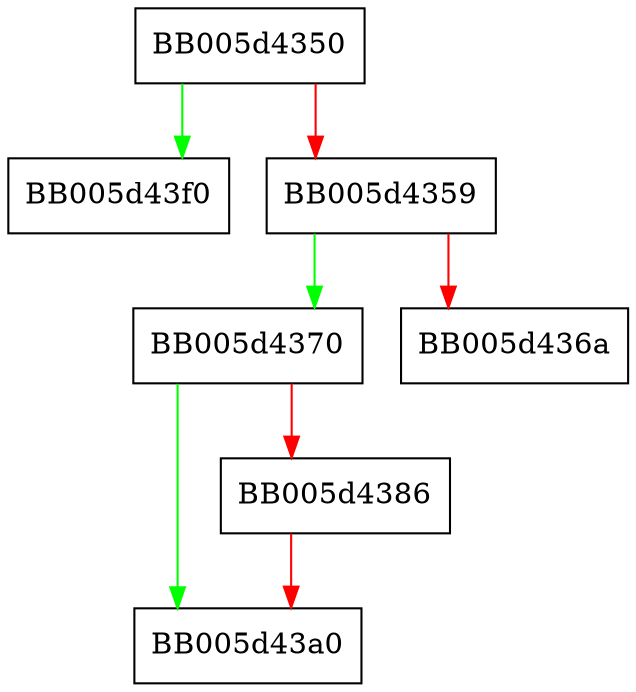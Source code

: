 digraph EVP_PKEY_free {
  node [shape="box"];
  graph [splines=ortho];
  BB005d4350 -> BB005d43f0 [color="green"];
  BB005d4350 -> BB005d4359 [color="red"];
  BB005d4359 -> BB005d4370 [color="green"];
  BB005d4359 -> BB005d436a [color="red"];
  BB005d4370 -> BB005d43a0 [color="green"];
  BB005d4370 -> BB005d4386 [color="red"];
  BB005d4386 -> BB005d43a0 [color="red"];
}